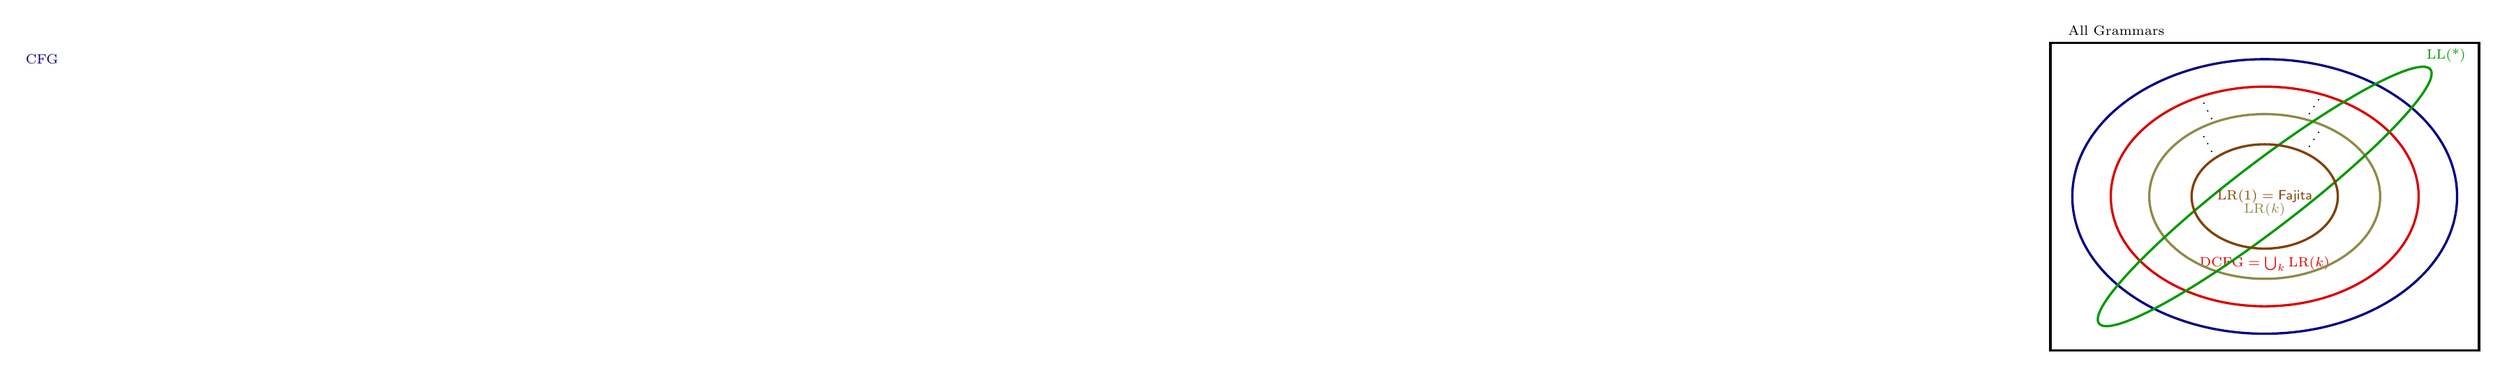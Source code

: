 \begin{tikzpicture}
\begin{scope}[very thick,font=\scriptsize]

\tikzstyle{set}=[circle,font=\scriptsize,above,draw,thick];

\draw (-2.7,2.8) node [above] {All Grammars} (-3*1.3,-2.8) rectangle (3*1.3,2.8);

\draw[blue!50!black] %CFG
(0,0) circle [x radius=2.5*1.4,y radius=2.5] (0,2.5) node[above, left=40]{$\text{CFG}$};

\draw[red!85!black] %D-CFG
(0,0) circle [x radius=2*1.4,y radius=2] (0,2) node[above=-3.5] {$\text{DCFG} =\bigcup_k\text{LR($k$)}$};

\draw[yellow!50!black] 
(0,0) circle [x radius=1.5*1.4,y radius=1.5] (0,1.5) node[above=-2] {LR($k$)};

\draw (-1,1.65) node[rotate=-20] {$\ddots$};
\draw (1,1.65) node[rotate=-80] {$\ddots$};
\draw (-1,1.05) node[rotate=-20] {$\ddots$};
\draw (1,1.05) node[rotate=-80] {$\ddots$};

\draw[green!60!black] (0,0) circle [x radius=3.8,y radius=0.6,rotate=37.5,] (3.3,2.3) node[above] {LL(*)};

\draw[orange!50!black] (0,0) circle [x radius=0.95*1.4,y radius=0.95] node {$\text{LR}(1)=\textsf{Fajita}$};

\end{scope}
\end{tikzpicture}
